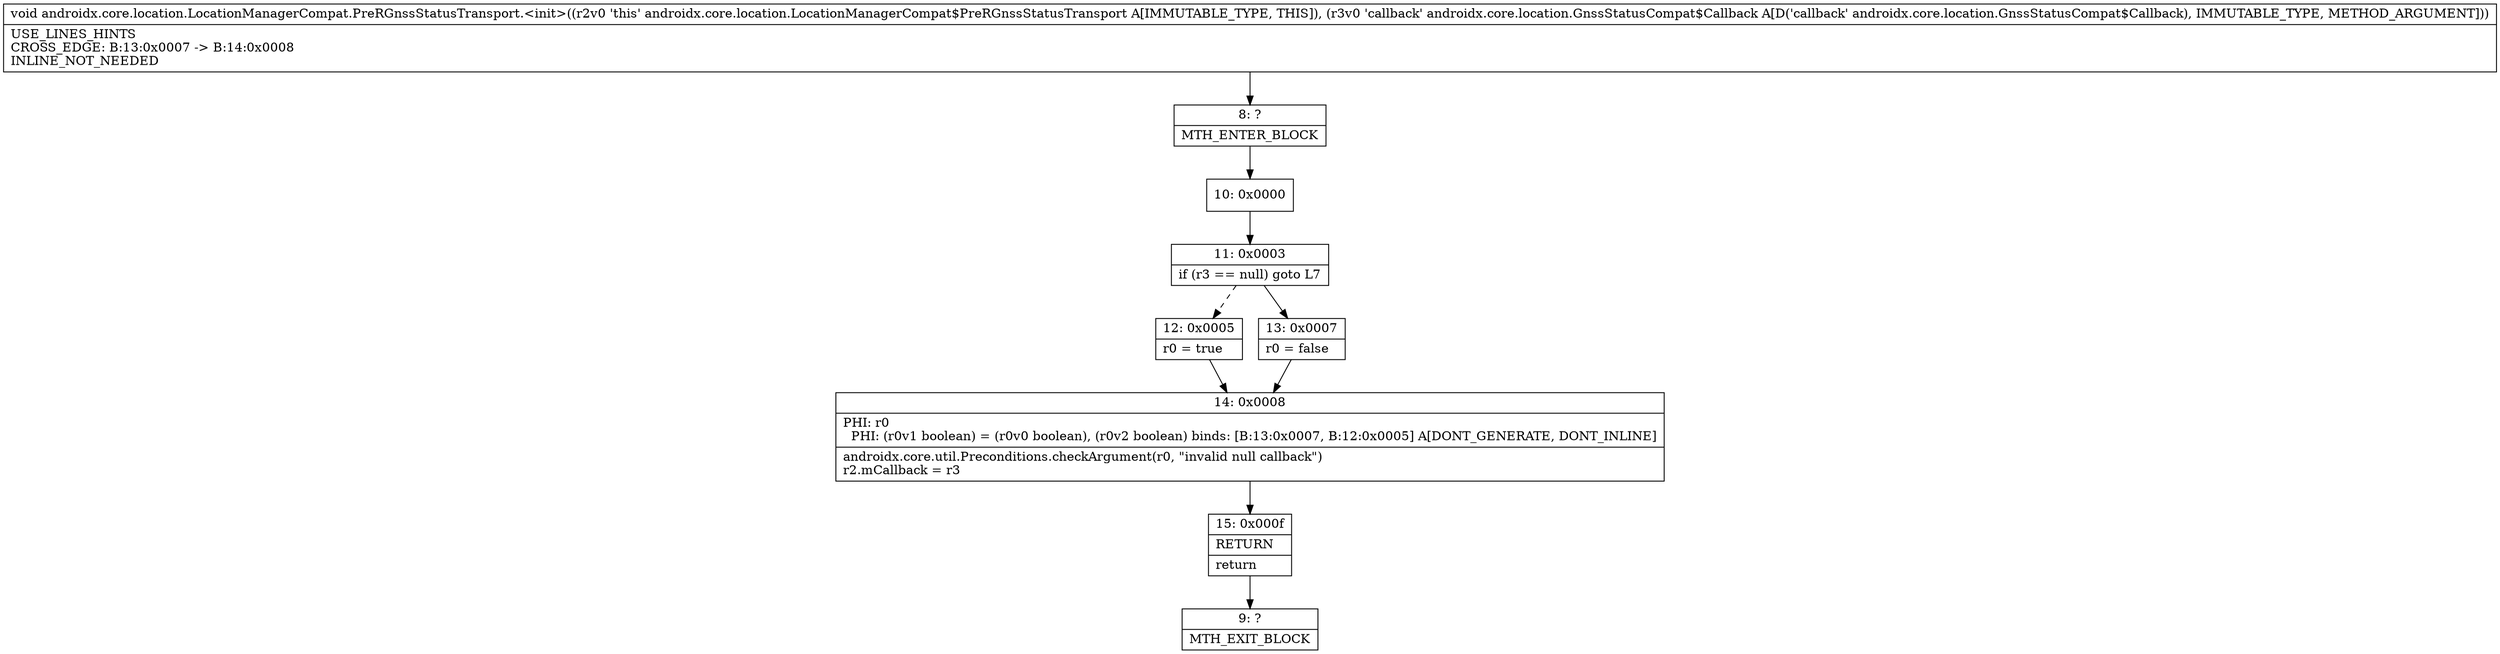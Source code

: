 digraph "CFG forandroidx.core.location.LocationManagerCompat.PreRGnssStatusTransport.\<init\>(Landroidx\/core\/location\/GnssStatusCompat$Callback;)V" {
Node_8 [shape=record,label="{8\:\ ?|MTH_ENTER_BLOCK\l}"];
Node_10 [shape=record,label="{10\:\ 0x0000}"];
Node_11 [shape=record,label="{11\:\ 0x0003|if (r3 == null) goto L7\l}"];
Node_12 [shape=record,label="{12\:\ 0x0005|r0 = true\l}"];
Node_14 [shape=record,label="{14\:\ 0x0008|PHI: r0 \l  PHI: (r0v1 boolean) = (r0v0 boolean), (r0v2 boolean) binds: [B:13:0x0007, B:12:0x0005] A[DONT_GENERATE, DONT_INLINE]\l|androidx.core.util.Preconditions.checkArgument(r0, \"invalid null callback\")\lr2.mCallback = r3\l}"];
Node_15 [shape=record,label="{15\:\ 0x000f|RETURN\l|return\l}"];
Node_9 [shape=record,label="{9\:\ ?|MTH_EXIT_BLOCK\l}"];
Node_13 [shape=record,label="{13\:\ 0x0007|r0 = false\l}"];
MethodNode[shape=record,label="{void androidx.core.location.LocationManagerCompat.PreRGnssStatusTransport.\<init\>((r2v0 'this' androidx.core.location.LocationManagerCompat$PreRGnssStatusTransport A[IMMUTABLE_TYPE, THIS]), (r3v0 'callback' androidx.core.location.GnssStatusCompat$Callback A[D('callback' androidx.core.location.GnssStatusCompat$Callback), IMMUTABLE_TYPE, METHOD_ARGUMENT]))  | USE_LINES_HINTS\lCROSS_EDGE: B:13:0x0007 \-\> B:14:0x0008\lINLINE_NOT_NEEDED\l}"];
MethodNode -> Node_8;Node_8 -> Node_10;
Node_10 -> Node_11;
Node_11 -> Node_12[style=dashed];
Node_11 -> Node_13;
Node_12 -> Node_14;
Node_14 -> Node_15;
Node_15 -> Node_9;
Node_13 -> Node_14;
}

